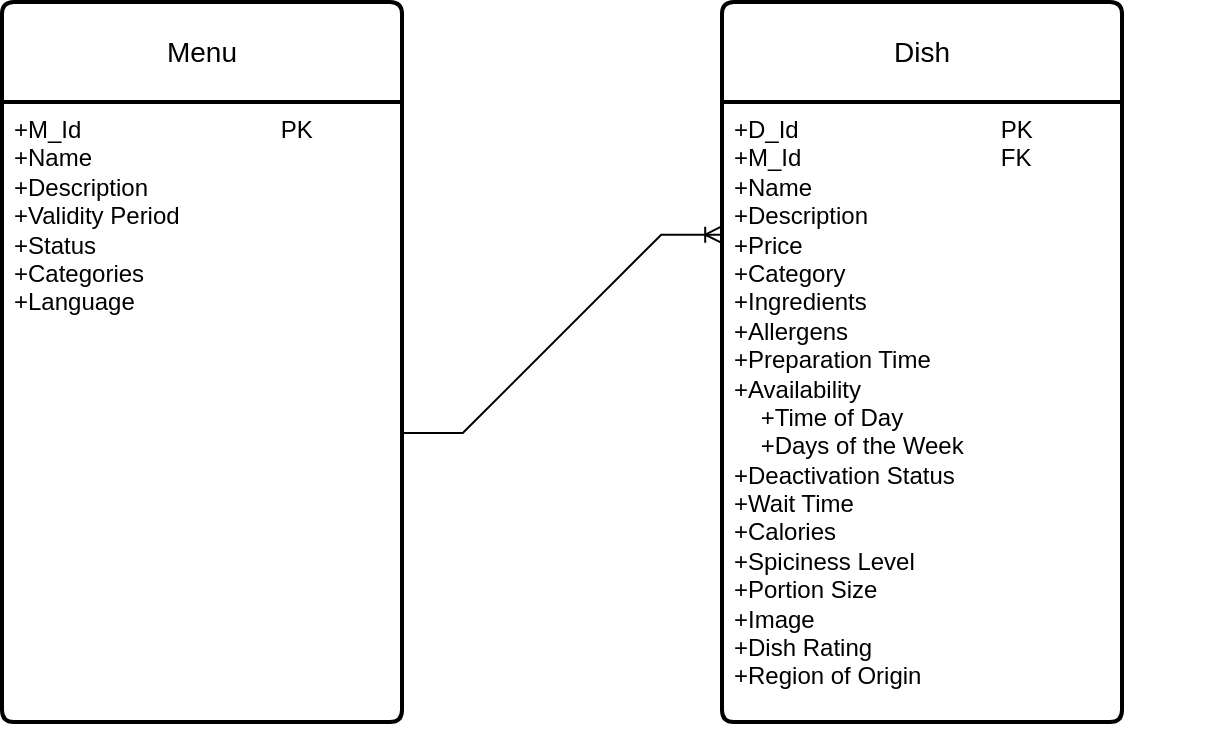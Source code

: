 <mxfile version="22.1.15" type="github">
  <diagram id="R2lEEEUBdFMjLlhIrx00" name="Page-1">
    <mxGraphModel dx="1002" dy="569" grid="1" gridSize="10" guides="1" tooltips="1" connect="1" arrows="1" fold="1" page="1" pageScale="1" pageWidth="850" pageHeight="1100" math="0" shadow="0" extFonts="Permanent Marker^https://fonts.googleapis.com/css?family=Permanent+Marker">
      <root>
        <mxCell id="0" />
        <mxCell id="1" parent="0" />
        <mxCell id="vmZxmA3D_5kH0LPR2Qfl-6" value="Menu" style="swimlane;childLayout=stackLayout;horizontal=1;startSize=50;horizontalStack=0;rounded=1;fontSize=14;fontStyle=0;strokeWidth=2;resizeParent=0;resizeLast=1;shadow=0;dashed=0;align=center;arcSize=4;whiteSpace=wrap;html=1;" vertex="1" parent="1">
          <mxGeometry x="160" y="160" width="200" height="360" as="geometry" />
        </mxCell>
        <mxCell id="vmZxmA3D_5kH0LPR2Qfl-7" value="+M_Id&lt;span style=&quot;white-space: pre;&quot;&gt;&#x9;&lt;/span&gt;&lt;span style=&quot;white-space: pre;&quot;&gt;&#x9;&lt;/span&gt;&lt;span style=&quot;white-space: pre;&quot;&gt;&#x9;&lt;/span&gt;&lt;span style=&quot;white-space: pre;&quot;&gt;&#x9;&lt;/span&gt;PK&lt;br&gt;+Name&lt;br&gt;+Description&lt;br&gt;+Validity Period&lt;br&gt;+Status&lt;br&gt;+Categories&lt;br&gt;+Language" style="align=left;strokeColor=none;fillColor=none;spacingLeft=4;fontSize=12;verticalAlign=top;resizable=0;rotatable=0;part=1;html=1;" vertex="1" parent="vmZxmA3D_5kH0LPR2Qfl-6">
          <mxGeometry y="50" width="200" height="310" as="geometry" />
        </mxCell>
        <mxCell id="vmZxmA3D_5kH0LPR2Qfl-47" style="edgeStyle=orthogonalEdgeStyle;rounded=0;orthogonalLoop=1;jettySize=auto;html=1;exitX=0.5;exitY=1;exitDx=0;exitDy=0;" edge="1" parent="vmZxmA3D_5kH0LPR2Qfl-6" source="vmZxmA3D_5kH0LPR2Qfl-7" target="vmZxmA3D_5kH0LPR2Qfl-7">
          <mxGeometry relative="1" as="geometry" />
        </mxCell>
        <mxCell id="vmZxmA3D_5kH0LPR2Qfl-8" value="Dish" style="swimlane;childLayout=stackLayout;horizontal=1;startSize=50;horizontalStack=0;rounded=1;fontSize=14;fontStyle=0;strokeWidth=2;resizeParent=0;resizeLast=1;shadow=0;dashed=0;align=center;arcSize=4;whiteSpace=wrap;html=1;" vertex="1" parent="1">
          <mxGeometry x="520" y="160" width="200" height="360" as="geometry" />
        </mxCell>
        <mxCell id="vmZxmA3D_5kH0LPR2Qfl-9" value="+D_Id&lt;span style=&quot;white-space: pre;&quot;&gt;&#x9;&lt;/span&gt;&lt;span style=&quot;white-space: pre;&quot;&gt;&#x9;&lt;/span&gt;&lt;span style=&quot;white-space: pre;&quot;&gt;&#x9;&lt;/span&gt;&lt;span style=&quot;white-space: pre;&quot;&gt;&#x9;&lt;/span&gt;PK&lt;span style=&quot;white-space: pre;&quot;&gt;&#x9;&lt;/span&gt;&lt;span style=&quot;white-space: pre;&quot;&gt;&#x9;&lt;/span&gt;&lt;span style=&quot;white-space: pre;&quot;&gt;&#x9;&lt;/span&gt;&lt;span style=&quot;white-space: pre;&quot;&gt;&#x9;&lt;/span&gt;&lt;br&gt;+M_Id&lt;span style=&quot;white-space: pre;&quot;&gt;&#x9;&lt;/span&gt;&lt;span style=&quot;white-space: pre;&quot;&gt;&#x9;&lt;/span&gt;&lt;span style=&quot;white-space: pre;&quot;&gt;&#x9;&lt;/span&gt;&lt;span style=&quot;white-space: pre;&quot;&gt;&#x9;&lt;/span&gt;FK&lt;br&gt;+Name&lt;br&gt;+Description&lt;br&gt;+Price&lt;br&gt;+Category&lt;br&gt;+Ingredients&lt;br&gt;+Allergens&lt;br&gt;+Preparation Time&lt;br&gt;+Availability&lt;br&gt;&lt;span style=&quot;&quot;&gt;&lt;span style=&quot;&quot;&gt;&amp;nbsp;&amp;nbsp;&amp;nbsp;&amp;nbsp;&lt;/span&gt;&lt;/span&gt;+Time of Day&lt;br&gt;&amp;nbsp; &amp;nbsp; +Days of the Week&lt;br&gt;+Deactivation Status&lt;br&gt;+Wait Time&lt;br&gt;+Calories&lt;br&gt;+Spiciness Level&lt;br&gt;+Portion Size&lt;br&gt;+Image&lt;br&gt;+Dish Rating&lt;br&gt;+Region of Origin" style="align=left;strokeColor=none;fillColor=none;spacingLeft=4;fontSize=12;verticalAlign=top;resizable=0;rotatable=0;part=1;html=1;" vertex="1" parent="vmZxmA3D_5kH0LPR2Qfl-8">
          <mxGeometry y="50" width="200" height="310" as="geometry" />
        </mxCell>
        <mxCell id="vmZxmA3D_5kH0LPR2Qfl-63" value="" style="edgeStyle=entityRelationEdgeStyle;fontSize=12;html=1;endArrow=ERoneToMany;rounded=0;exitX=1.002;exitY=0.534;exitDx=0;exitDy=0;exitPerimeter=0;entryX=-0.002;entryY=0.214;entryDx=0;entryDy=0;entryPerimeter=0;" edge="1" parent="1" source="vmZxmA3D_5kH0LPR2Qfl-7" target="vmZxmA3D_5kH0LPR2Qfl-9">
          <mxGeometry width="100" height="100" relative="1" as="geometry">
            <mxPoint x="390" y="380" as="sourcePoint" />
            <mxPoint x="490" y="280" as="targetPoint" />
            <Array as="points">
              <mxPoint x="410" y="380" />
            </Array>
          </mxGeometry>
        </mxCell>
      </root>
    </mxGraphModel>
  </diagram>
</mxfile>
